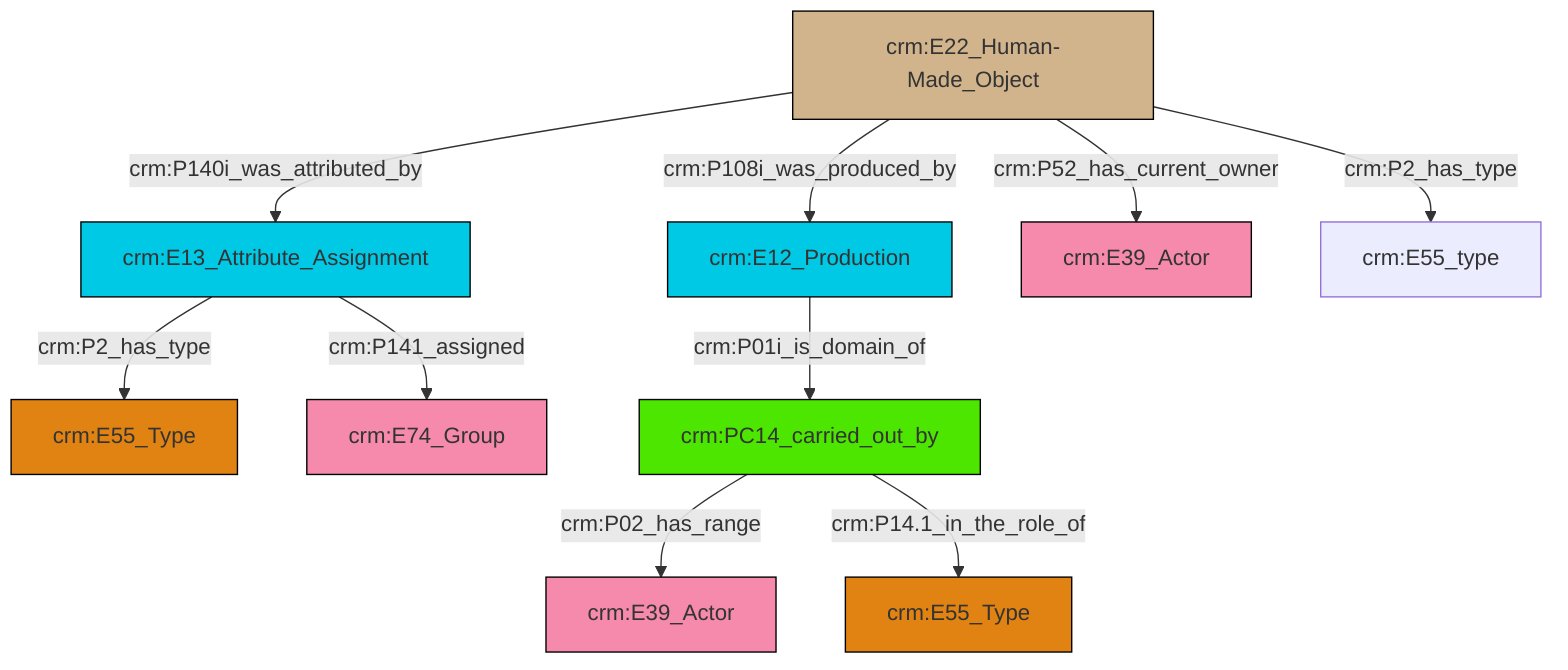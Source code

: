 graph TD
classDef Literal fill:#f2f2f2,stroke:#000000;
classDef CRM_Entity fill:#FFFFFF,stroke:#000000;
classDef Temporal_Entity fill:#00C9E6, stroke:#000000;
classDef Type fill:#E18312, stroke:#000000;
classDef Time-Span fill:#2C9C91, stroke:#000000;
classDef Appellation fill:#FFEB7F, stroke:#000000;
classDef Place fill:#008836, stroke:#000000;
classDef Persistent_Item fill:#B266B2, stroke:#000000;
classDef Conceptual_Object fill:#FFD700, stroke:#000000;
classDef Physical_Thing fill:#D2B48C, stroke:#000000;
classDef Actor fill:#f58aad, stroke:#000000;
classDef PC_Classes fill:#4ce600, stroke:#000000;
classDef Multi fill:#cccccc,stroke:#000000;

0["crm:E13_Attribute_Assignment"]:::Temporal_Entity -->|crm:P2_has_type| 1["crm:E55_Type"]:::Type
2["crm:E22_Human-Made_Object"]:::Physical_Thing -->|crm:P140i_was_attributed_by| 0["crm:E13_Attribute_Assignment"]:::Temporal_Entity
12["crm:PC14_carried_out_by"]:::PC_Classes -->|crm:P02_has_range| 4["crm:E39_Actor"]:::Actor
0["crm:E13_Attribute_Assignment"]:::Temporal_Entity -->|crm:P141_assigned| 13["crm:E74_Group"]:::Actor
2["crm:E22_Human-Made_Object"]:::Physical_Thing -->|crm:P108i_was_produced_by| 10["crm:E12_Production"]:::Temporal_Entity
2["crm:E22_Human-Made_Object"]:::Physical_Thing -->|crm:P52_has_current_owner| 6["crm:E39_Actor"]:::Actor
12["crm:PC14_carried_out_by"]:::PC_Classes -->|crm:P14.1_in_the_role_of| 18["crm:E55_Type"]:::Type
10["crm:E12_Production"]:::Temporal_Entity -->|crm:P01i_is_domain_of| 12["crm:PC14_carried_out_by"]:::PC_Classes
2["crm:E22_Human-Made_Object"]:::Physical_Thing -->|crm:P2_has_type| 16["crm:E55_type"]:::Default